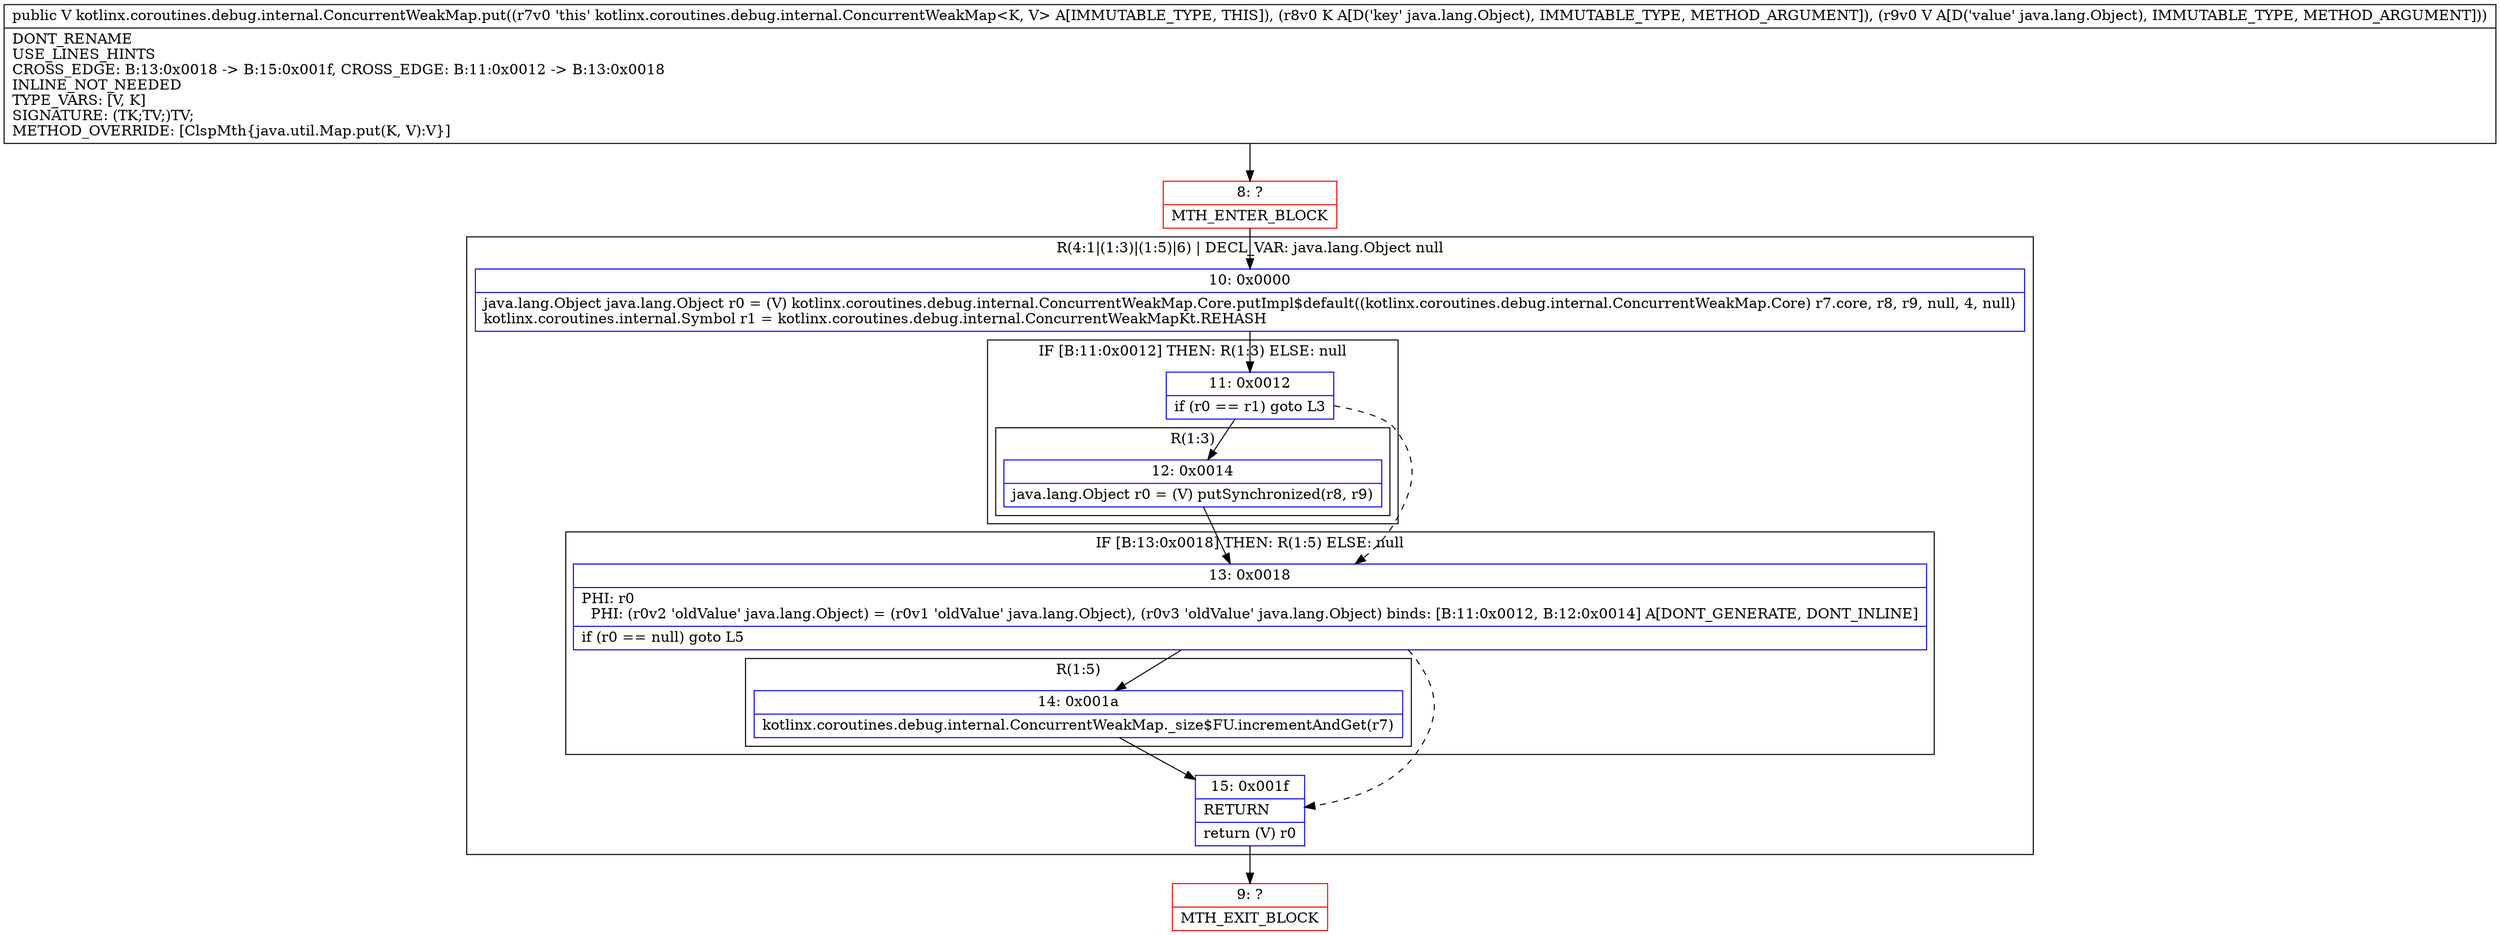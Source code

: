 digraph "CFG forkotlinx.coroutines.debug.internal.ConcurrentWeakMap.put(Ljava\/lang\/Object;Ljava\/lang\/Object;)Ljava\/lang\/Object;" {
subgraph cluster_Region_930946032 {
label = "R(4:1|(1:3)|(1:5)|6) | DECL_VAR: java.lang.Object null\l";
node [shape=record,color=blue];
Node_10 [shape=record,label="{10\:\ 0x0000|java.lang.Object java.lang.Object r0 = (V) kotlinx.coroutines.debug.internal.ConcurrentWeakMap.Core.putImpl$default((kotlinx.coroutines.debug.internal.ConcurrentWeakMap.Core) r7.core, r8, r9, null, 4, null)\lkotlinx.coroutines.internal.Symbol r1 = kotlinx.coroutines.debug.internal.ConcurrentWeakMapKt.REHASH\l}"];
subgraph cluster_IfRegion_41672575 {
label = "IF [B:11:0x0012] THEN: R(1:3) ELSE: null";
node [shape=record,color=blue];
Node_11 [shape=record,label="{11\:\ 0x0012|if (r0 == r1) goto L3\l}"];
subgraph cluster_Region_506053259 {
label = "R(1:3)";
node [shape=record,color=blue];
Node_12 [shape=record,label="{12\:\ 0x0014|java.lang.Object r0 = (V) putSynchronized(r8, r9)\l}"];
}
}
subgraph cluster_IfRegion_745551858 {
label = "IF [B:13:0x0018] THEN: R(1:5) ELSE: null";
node [shape=record,color=blue];
Node_13 [shape=record,label="{13\:\ 0x0018|PHI: r0 \l  PHI: (r0v2 'oldValue' java.lang.Object) = (r0v1 'oldValue' java.lang.Object), (r0v3 'oldValue' java.lang.Object) binds: [B:11:0x0012, B:12:0x0014] A[DONT_GENERATE, DONT_INLINE]\l|if (r0 == null) goto L5\l}"];
subgraph cluster_Region_804788491 {
label = "R(1:5)";
node [shape=record,color=blue];
Node_14 [shape=record,label="{14\:\ 0x001a|kotlinx.coroutines.debug.internal.ConcurrentWeakMap._size$FU.incrementAndGet(r7)\l}"];
}
}
Node_15 [shape=record,label="{15\:\ 0x001f|RETURN\l|return (V) r0\l}"];
}
Node_8 [shape=record,color=red,label="{8\:\ ?|MTH_ENTER_BLOCK\l}"];
Node_9 [shape=record,color=red,label="{9\:\ ?|MTH_EXIT_BLOCK\l}"];
MethodNode[shape=record,label="{public V kotlinx.coroutines.debug.internal.ConcurrentWeakMap.put((r7v0 'this' kotlinx.coroutines.debug.internal.ConcurrentWeakMap\<K, V\> A[IMMUTABLE_TYPE, THIS]), (r8v0 K A[D('key' java.lang.Object), IMMUTABLE_TYPE, METHOD_ARGUMENT]), (r9v0 V A[D('value' java.lang.Object), IMMUTABLE_TYPE, METHOD_ARGUMENT]))  | DONT_RENAME\lUSE_LINES_HINTS\lCROSS_EDGE: B:13:0x0018 \-\> B:15:0x001f, CROSS_EDGE: B:11:0x0012 \-\> B:13:0x0018\lINLINE_NOT_NEEDED\lTYPE_VARS: [V, K]\lSIGNATURE: (TK;TV;)TV;\lMETHOD_OVERRIDE: [ClspMth\{java.util.Map.put(K, V):V\}]\l}"];
MethodNode -> Node_8;Node_10 -> Node_11;
Node_11 -> Node_12;
Node_11 -> Node_13[style=dashed];
Node_12 -> Node_13;
Node_13 -> Node_14;
Node_13 -> Node_15[style=dashed];
Node_14 -> Node_15;
Node_15 -> Node_9;
Node_8 -> Node_10;
}

